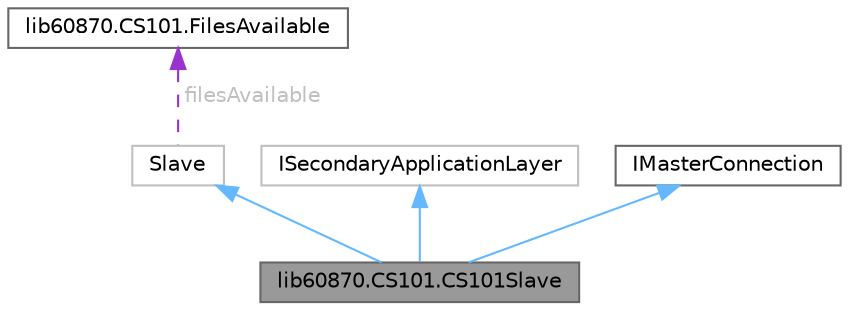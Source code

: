 digraph "lib60870.CS101.CS101Slave"
{
 // LATEX_PDF_SIZE
  bgcolor="transparent";
  edge [fontname=Helvetica,fontsize=10,labelfontname=Helvetica,labelfontsize=10];
  node [fontname=Helvetica,fontsize=10,shape=box,height=0.2,width=0.4];
  Node1 [id="Node000001",label="lib60870.CS101.CS101Slave",height=0.2,width=0.4,color="gray40", fillcolor="grey60", style="filled", fontcolor="black",tooltip="CS 101 slave implementation (implements Slave interface)"];
  Node2 -> Node1 [id="edge1_Node000001_Node000002",dir="back",color="steelblue1",style="solid",tooltip=" "];
  Node2 [id="Node000002",label="Slave",height=0.2,width=0.4,color="grey75", fillcolor="white", style="filled",URL="$classlib60870_1_1_c_s101_1_1_slave.html",tooltip=" "];
  Node3 -> Node2 [id="edge2_Node000002_Node000003",dir="back",color="darkorchid3",style="dashed",tooltip=" ",label=" filesAvailable",fontcolor="grey" ];
  Node3 [id="Node000003",label="lib60870.CS101.FilesAvailable",height=0.2,width=0.4,color="gray40", fillcolor="white", style="filled",URL="$classlib60870_1_1_c_s101_1_1_files_available.html",tooltip="Represents the available files in a file client or file server."];
  Node4 -> Node1 [id="edge3_Node000001_Node000004",dir="back",color="steelblue1",style="solid",tooltip=" "];
  Node4 [id="Node000004",label="ISecondaryApplicationLayer",height=0.2,width=0.4,color="grey75", fillcolor="white", style="filled",tooltip=" "];
  Node5 -> Node1 [id="edge4_Node000001_Node000005",dir="back",color="steelblue1",style="solid",tooltip=" "];
  Node5 [id="Node000005",label="IMasterConnection",height=0.2,width=0.4,color="gray40", fillcolor="white", style="filled",URL="$interfacelib60870_1_1_c_s101_1_1_i_master_connection.html",tooltip="Provides functions to be used in Slave callbacks to send data back to the master."];
}
